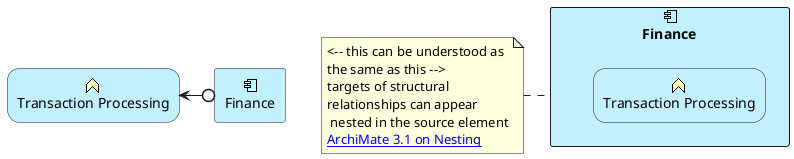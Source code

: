 {
  "sha1": "j6i2scxqh14js2qdna1a9c6y74q882l",
  "insertion": {
    "when": "2024-06-03T18:59:31.537Z",
    "url": "https://forum.plantuml.net/12302/extra-direction-nesting-structural-relationships-archimate",
    "user": "plantuml@gmail.com"
  }
}
@startuml
skinparam <<verb>> {
roundCorner 25
}

sprite $bFunction jar:archimate/business-function
sprite $aComponent jar:archimate/application-component

rectangle "Finance" as F <<$aComponent>> #Application 
rectangle "Transaction Processing" as TP <<$bFunction>><<verb>> #Application

F 0-left-> TP

rectangle "Finance" as F1 <<$aComponent>> #Application {
rectangle "Transaction Processing" as TP1 <<$bFunction>><<verb>> #Application
}
note left of F1
<-- this can be understood as
the same as this -->
targets of structural 
relationships can appear
 nested in the source element
[[https://pubs.opengroup.org/architecture/archimate3-doc/chap05.html#_Toc10045311 ArchiMate 3.1 on Nesting]]
end note
' might we be able to state something like... F 0-nest-> TP to mean the same as F 0-left-> TP but have it place TP inside F?
' then, if I want to choose to switch from "F *-left-> TP" to "F 0-nest-> TP" is would be much easier.
' similarly there would be a "xx *-nest- xx", "xx o-nest- xx", "xx ..left..|> xx", for the other structural relationships..
' that would all nest the target in the source element.
@enduml
